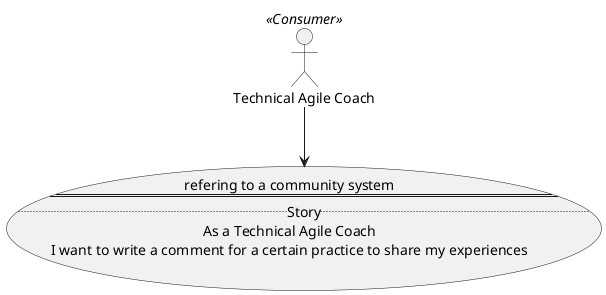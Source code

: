 @startuml

skinparam Monochrome true

:Technical Agile Coach: as TAC <<Consumer>>

usecase TAC1 as "refering to a community system
==
..Story..
As a Technical Agile Coach
I want to write a comment for a certain practice to share my experiences
"
TAC --> TAC1

@enduml
